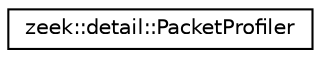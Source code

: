 digraph "Graphical Class Hierarchy"
{
 // LATEX_PDF_SIZE
  edge [fontname="Helvetica",fontsize="10",labelfontname="Helvetica",labelfontsize="10"];
  node [fontname="Helvetica",fontsize="10",shape=record];
  rankdir="LR";
  Node0 [label="zeek::detail::PacketProfiler",height=0.2,width=0.4,color="black", fillcolor="white", style="filled",URL="$de/d7c/classzeek_1_1detail_1_1PacketProfiler.html",tooltip=" "];
}

